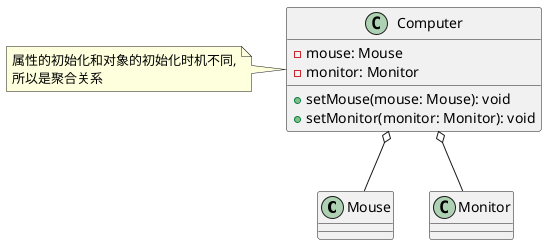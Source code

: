 @startuml
'https://plantuml.com/class-diagram

class Mouse
class Monitor
class Computer {
    - mouse: Mouse
    - monitor: Monitor
    + setMouse(mouse: Mouse): void
    + setMonitor(monitor: Monitor): void
}
note left: 属性的初始化和对象的初始化时机不同,\n所以是聚合关系

Computer o-- Mouse
Computer o-- Monitor

@enduml